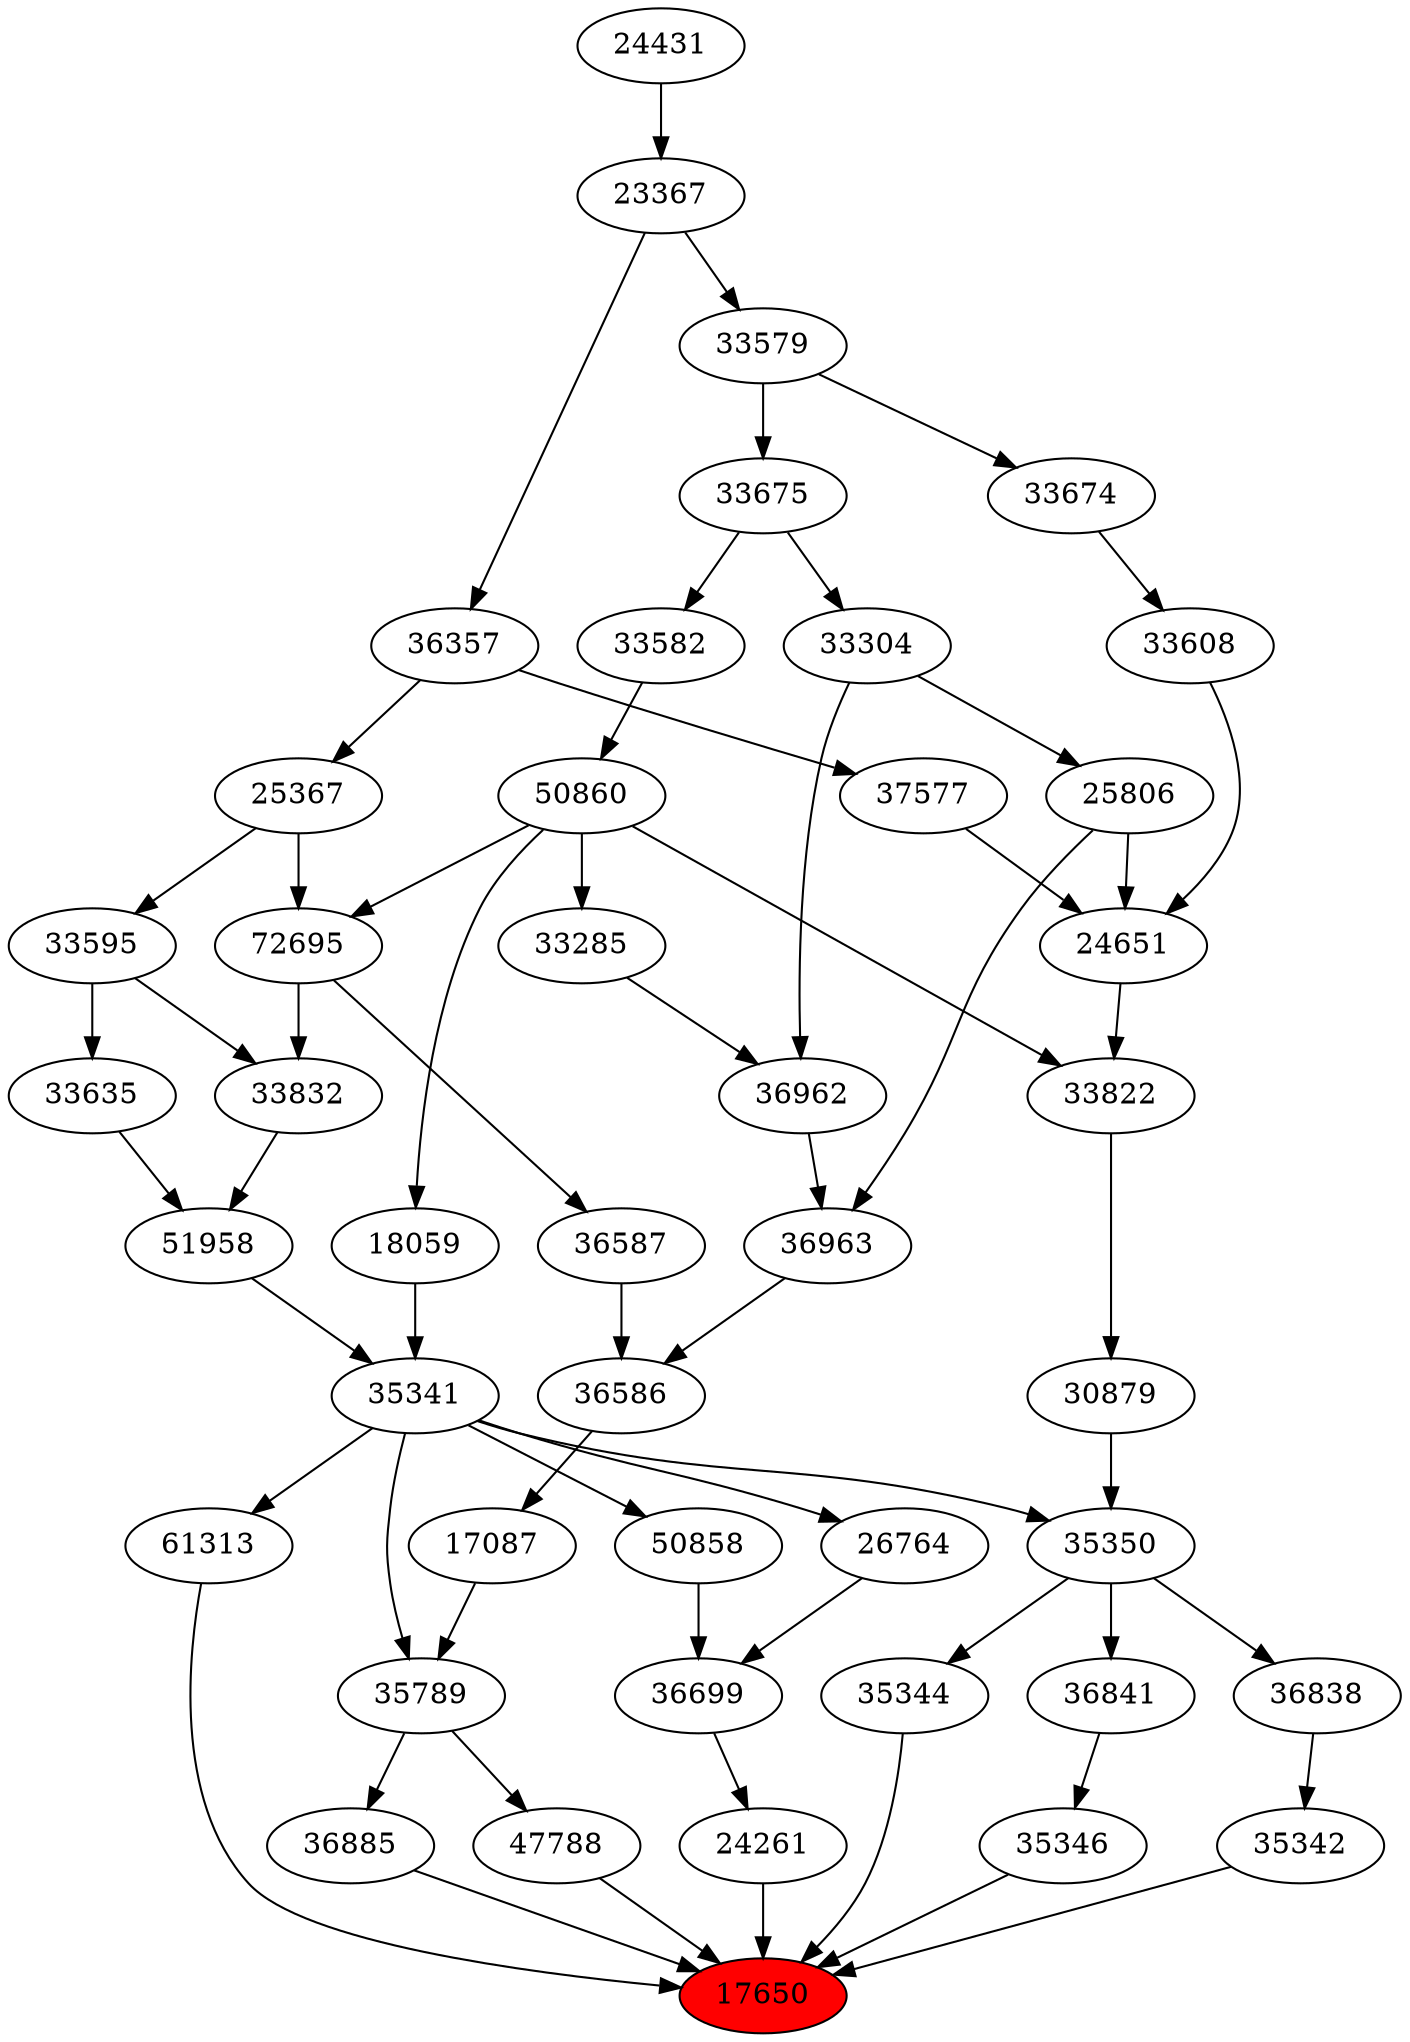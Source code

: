 strict digraph{ 
17650 [label="17650" fillcolor=red style=filled]
35344 -> 17650
35346 -> 17650
35342 -> 17650
47788 -> 17650
36885 -> 17650
61313 -> 17650
24261 -> 17650
35344 [label="35344"]
35350 -> 35344
35346 [label="35346"]
36841 -> 35346
35342 [label="35342"]
36838 -> 35342
47788 [label="47788"]
35789 -> 47788
36885 [label="36885"]
35789 -> 36885
61313 [label="61313"]
35341 -> 61313
24261 [label="24261"]
36699 -> 24261
35350 [label="35350"]
30879 -> 35350
35341 -> 35350
36841 [label="36841"]
35350 -> 36841
36838 [label="36838"]
35350 -> 36838
35789 [label="35789"]
17087 -> 35789
35341 -> 35789
35341 [label="35341"]
51958 -> 35341
18059 -> 35341
36699 [label="36699"]
26764 -> 36699
50858 -> 36699
30879 [label="30879"]
33822 -> 30879
17087 [label="17087"]
36586 -> 17087
51958 [label="51958"]
33832 -> 51958
33635 -> 51958
18059 [label="18059"]
50860 -> 18059
26764 [label="26764"]
35341 -> 26764
50858 [label="50858"]
35341 -> 50858
33822 [label="33822"]
24651 -> 33822
50860 -> 33822
36586 [label="36586"]
36587 -> 36586
36963 -> 36586
33832 [label="33832"]
72695 -> 33832
33595 -> 33832
33635 [label="33635"]
33595 -> 33635
50860 [label="50860"]
33582 -> 50860
24651 [label="24651"]
25806 -> 24651
33608 -> 24651
37577 -> 24651
36587 [label="36587"]
72695 -> 36587
36963 [label="36963"]
36962 -> 36963
25806 -> 36963
72695 [label="72695"]
50860 -> 72695
25367 -> 72695
33595 [label="33595"]
25367 -> 33595
33582 [label="33582"]
33675 -> 33582
25806 [label="25806"]
33304 -> 25806
33608 [label="33608"]
33674 -> 33608
37577 [label="37577"]
36357 -> 37577
36962 [label="36962"]
33285 -> 36962
33304 -> 36962
25367 [label="25367"]
36357 -> 25367
33675 [label="33675"]
33579 -> 33675
33304 [label="33304"]
33675 -> 33304
33674 [label="33674"]
33579 -> 33674
36357 [label="36357"]
23367 -> 36357
33285 [label="33285"]
50860 -> 33285
33579 [label="33579"]
23367 -> 33579
23367 [label="23367"]
24431 -> 23367
24431 [label="24431"]
}